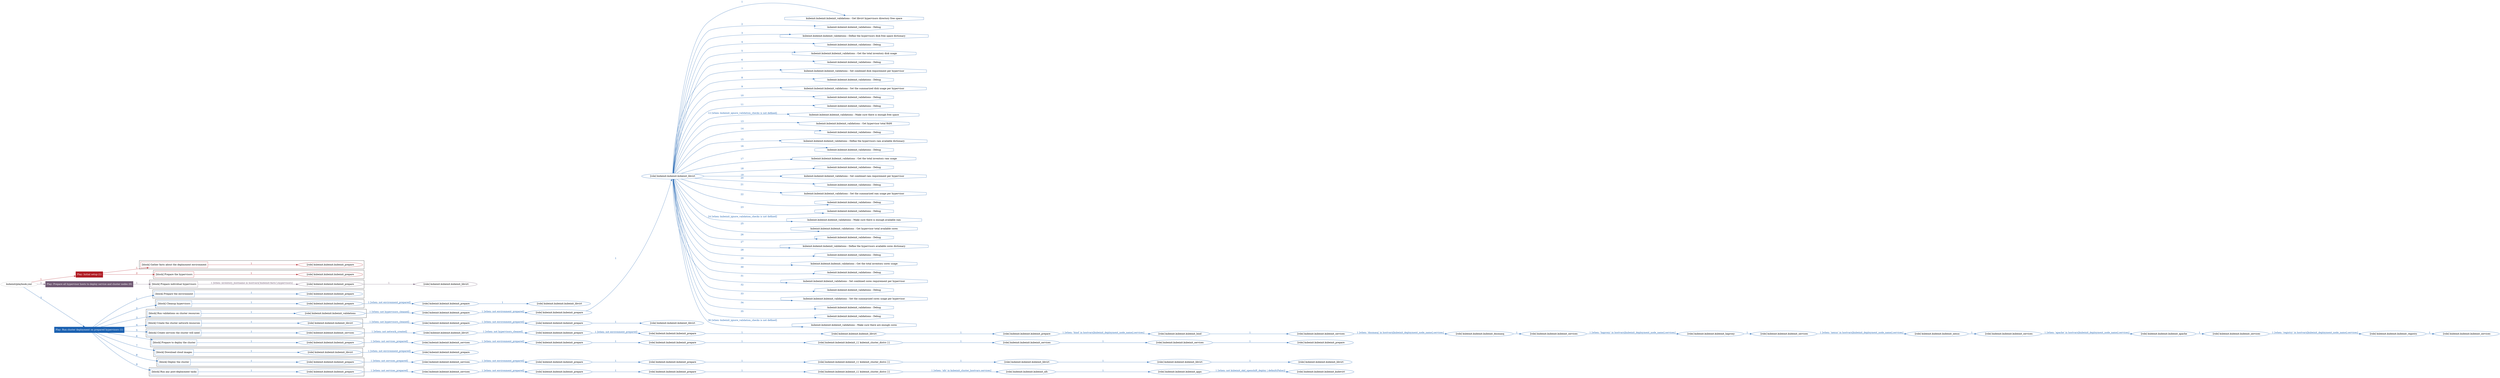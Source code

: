 digraph {
	graph [concentrate=true ordering=in rankdir=LR ratio=fill]
	edge [esep=5 sep=10]
	"kubeinit/playbook.yml" [id=root_node style=dotted]
	play_cd15b68b [label="Play: Initial setup (1)" color="#b01c24" fontcolor="#ffffff" id=play_cd15b68b shape=box style=filled tooltip=localhost]
	"kubeinit/playbook.yml" -> play_cd15b68b [label="1 " color="#b01c24" fontcolor="#b01c24" id=edge_e61a9db5 labeltooltip="1 " tooltip="1 "]
	subgraph "kubeinit.kubeinit.kubeinit_prepare" {
		role_d6d5bf27 [label="[role] kubeinit.kubeinit.kubeinit_prepare" color="#b01c24" id=role_d6d5bf27 tooltip="kubeinit.kubeinit.kubeinit_prepare"]
	}
	subgraph "kubeinit.kubeinit.kubeinit_prepare" {
		role_9f8ff17c [label="[role] kubeinit.kubeinit.kubeinit_prepare" color="#b01c24" id=role_9f8ff17c tooltip="kubeinit.kubeinit.kubeinit_prepare"]
	}
	subgraph "Play: Initial setup (1)" {
		play_cd15b68b -> block_a74622ad [label=1 color="#b01c24" fontcolor="#b01c24" id=edge_acd1cc40 labeltooltip=1 tooltip=1]
		subgraph cluster_block_a74622ad {
			block_a74622ad [label="[block] Gather facts about the deployment environment" color="#b01c24" id=block_a74622ad labeltooltip="Gather facts about the deployment environment" shape=box tooltip="Gather facts about the deployment environment"]
			block_a74622ad -> role_d6d5bf27 [label="1 " color="#b01c24" fontcolor="#b01c24" id=edge_306b10ec labeltooltip="1 " tooltip="1 "]
		}
		play_cd15b68b -> block_27d6cf87 [label=2 color="#b01c24" fontcolor="#b01c24" id=edge_a2b6adee labeltooltip=2 tooltip=2]
		subgraph cluster_block_27d6cf87 {
			block_27d6cf87 [label="[block] Prepare the hypervisors" color="#b01c24" id=block_27d6cf87 labeltooltip="Prepare the hypervisors" shape=box tooltip="Prepare the hypervisors"]
			block_27d6cf87 -> role_9f8ff17c [label="1 " color="#b01c24" fontcolor="#b01c24" id=edge_40840354 labeltooltip="1 " tooltip="1 "]
		}
	}
	play_e86b5f42 [label="Play: Prepare all hypervisor hosts to deploy service and cluster nodes (0)" color="#705973" fontcolor="#ffffff" id=play_e86b5f42 shape=box style=filled tooltip="Play: Prepare all hypervisor hosts to deploy service and cluster nodes (0)"]
	"kubeinit/playbook.yml" -> play_e86b5f42 [label="2 " color="#705973" fontcolor="#705973" id=edge_83b3fb8f labeltooltip="2 " tooltip="2 "]
	subgraph "kubeinit.kubeinit.kubeinit_libvirt" {
		role_8dcde951 [label="[role] kubeinit.kubeinit.kubeinit_libvirt" color="#705973" id=role_8dcde951 tooltip="kubeinit.kubeinit.kubeinit_libvirt"]
	}
	subgraph "kubeinit.kubeinit.kubeinit_prepare" {
		role_0211aac3 [label="[role] kubeinit.kubeinit.kubeinit_prepare" color="#705973" id=role_0211aac3 tooltip="kubeinit.kubeinit.kubeinit_prepare"]
		role_0211aac3 -> role_8dcde951 [label="1 " color="#705973" fontcolor="#705973" id=edge_fb5d049a labeltooltip="1 " tooltip="1 "]
	}
	subgraph "Play: Prepare all hypervisor hosts to deploy service and cluster nodes (0)" {
		play_e86b5f42 -> block_e21b3fa5 [label=1 color="#705973" fontcolor="#705973" id=edge_cce02cd3 labeltooltip=1 tooltip=1]
		subgraph cluster_block_e21b3fa5 {
			block_e21b3fa5 [label="[block] Prepare individual hypervisors" color="#705973" id=block_e21b3fa5 labeltooltip="Prepare individual hypervisors" shape=box tooltip="Prepare individual hypervisors"]
			block_e21b3fa5 -> role_0211aac3 [label="1 [when: inventory_hostname in hostvars['kubeinit-facts'].hypervisors]" color="#705973" fontcolor="#705973" id=edge_ce773875 labeltooltip="1 [when: inventory_hostname in hostvars['kubeinit-facts'].hypervisors]" tooltip="1 [when: inventory_hostname in hostvars['kubeinit-facts'].hypervisors]"]
		}
	}
	play_1faa9731 [label="Play: Run cluster deployment on prepared hypervisors (1)" color="#1b61b1" fontcolor="#ffffff" id=play_1faa9731 shape=box style=filled tooltip=localhost]
	"kubeinit/playbook.yml" -> play_1faa9731 [label="3 " color="#1b61b1" fontcolor="#1b61b1" id=edge_86a749ee labeltooltip="3 " tooltip="3 "]
	subgraph "kubeinit.kubeinit.kubeinit_prepare" {
		role_0a46218c [label="[role] kubeinit.kubeinit.kubeinit_prepare" color="#1b61b1" id=role_0a46218c tooltip="kubeinit.kubeinit.kubeinit_prepare"]
	}
	subgraph "kubeinit.kubeinit.kubeinit_libvirt" {
		role_c5b9c225 [label="[role] kubeinit.kubeinit.kubeinit_libvirt" color="#1b61b1" id=role_c5b9c225 tooltip="kubeinit.kubeinit.kubeinit_libvirt"]
	}
	subgraph "kubeinit.kubeinit.kubeinit_prepare" {
		role_097225b1 [label="[role] kubeinit.kubeinit.kubeinit_prepare" color="#1b61b1" id=role_097225b1 tooltip="kubeinit.kubeinit.kubeinit_prepare"]
		role_097225b1 -> role_c5b9c225 [label="1 " color="#1b61b1" fontcolor="#1b61b1" id=edge_fedce2f4 labeltooltip="1 " tooltip="1 "]
	}
	subgraph "kubeinit.kubeinit.kubeinit_prepare" {
		role_532dea85 [label="[role] kubeinit.kubeinit.kubeinit_prepare" color="#1b61b1" id=role_532dea85 tooltip="kubeinit.kubeinit.kubeinit_prepare"]
		role_532dea85 -> role_097225b1 [label="1 [when: not environment_prepared]" color="#1b61b1" fontcolor="#1b61b1" id=edge_56694072 labeltooltip="1 [when: not environment_prepared]" tooltip="1 [when: not environment_prepared]"]
	}
	subgraph "kubeinit.kubeinit.kubeinit_libvirt" {
		role_6f7dc25d [label="[role] kubeinit.kubeinit.kubeinit_libvirt" color="#1b61b1" id=role_6f7dc25d tooltip="kubeinit.kubeinit.kubeinit_libvirt"]
		task_5939b3af [label="kubeinit.kubeinit.kubeinit_validations : Get libvirt hypervisors directory free space" color="#1b61b1" id=task_5939b3af shape=octagon tooltip="kubeinit.kubeinit.kubeinit_validations : Get libvirt hypervisors directory free space"]
		role_6f7dc25d -> task_5939b3af [label="1 " color="#1b61b1" fontcolor="#1b61b1" id=edge_5325c180 labeltooltip="1 " tooltip="1 "]
		task_a683c094 [label="kubeinit.kubeinit.kubeinit_validations : Debug" color="#1b61b1" id=task_a683c094 shape=octagon tooltip="kubeinit.kubeinit.kubeinit_validations : Debug"]
		role_6f7dc25d -> task_a683c094 [label="2 " color="#1b61b1" fontcolor="#1b61b1" id=edge_d8cce4c5 labeltooltip="2 " tooltip="2 "]
		task_d052244d [label="kubeinit.kubeinit.kubeinit_validations : Define the hypervisors disk free space dictionary" color="#1b61b1" id=task_d052244d shape=octagon tooltip="kubeinit.kubeinit.kubeinit_validations : Define the hypervisors disk free space dictionary"]
		role_6f7dc25d -> task_d052244d [label="3 " color="#1b61b1" fontcolor="#1b61b1" id=edge_f9e7cff3 labeltooltip="3 " tooltip="3 "]
		task_6b221d3a [label="kubeinit.kubeinit.kubeinit_validations : Debug" color="#1b61b1" id=task_6b221d3a shape=octagon tooltip="kubeinit.kubeinit.kubeinit_validations : Debug"]
		role_6f7dc25d -> task_6b221d3a [label="4 " color="#1b61b1" fontcolor="#1b61b1" id=edge_bccefebc labeltooltip="4 " tooltip="4 "]
		task_73528154 [label="kubeinit.kubeinit.kubeinit_validations : Get the total inventory disk usage" color="#1b61b1" id=task_73528154 shape=octagon tooltip="kubeinit.kubeinit.kubeinit_validations : Get the total inventory disk usage"]
		role_6f7dc25d -> task_73528154 [label="5 " color="#1b61b1" fontcolor="#1b61b1" id=edge_68abc502 labeltooltip="5 " tooltip="5 "]
		task_ceaf092c [label="kubeinit.kubeinit.kubeinit_validations : Debug" color="#1b61b1" id=task_ceaf092c shape=octagon tooltip="kubeinit.kubeinit.kubeinit_validations : Debug"]
		role_6f7dc25d -> task_ceaf092c [label="6 " color="#1b61b1" fontcolor="#1b61b1" id=edge_1a9b957f labeltooltip="6 " tooltip="6 "]
		task_eed05ddf [label="kubeinit.kubeinit.kubeinit_validations : Set combined disk requirement per hypervisor" color="#1b61b1" id=task_eed05ddf shape=octagon tooltip="kubeinit.kubeinit.kubeinit_validations : Set combined disk requirement per hypervisor"]
		role_6f7dc25d -> task_eed05ddf [label="7 " color="#1b61b1" fontcolor="#1b61b1" id=edge_46a9c4bc labeltooltip="7 " tooltip="7 "]
		task_be49d3d5 [label="kubeinit.kubeinit.kubeinit_validations : Debug" color="#1b61b1" id=task_be49d3d5 shape=octagon tooltip="kubeinit.kubeinit.kubeinit_validations : Debug"]
		role_6f7dc25d -> task_be49d3d5 [label="8 " color="#1b61b1" fontcolor="#1b61b1" id=edge_56fa9f50 labeltooltip="8 " tooltip="8 "]
		task_20fcd81a [label="kubeinit.kubeinit.kubeinit_validations : Set the summarized disk usage per hypervisor" color="#1b61b1" id=task_20fcd81a shape=octagon tooltip="kubeinit.kubeinit.kubeinit_validations : Set the summarized disk usage per hypervisor"]
		role_6f7dc25d -> task_20fcd81a [label="9 " color="#1b61b1" fontcolor="#1b61b1" id=edge_124dba73 labeltooltip="9 " tooltip="9 "]
		task_10b9a76b [label="kubeinit.kubeinit.kubeinit_validations : Debug" color="#1b61b1" id=task_10b9a76b shape=octagon tooltip="kubeinit.kubeinit.kubeinit_validations : Debug"]
		role_6f7dc25d -> task_10b9a76b [label="10 " color="#1b61b1" fontcolor="#1b61b1" id=edge_a642a86c labeltooltip="10 " tooltip="10 "]
		task_90d7cf0b [label="kubeinit.kubeinit.kubeinit_validations : Debug" color="#1b61b1" id=task_90d7cf0b shape=octagon tooltip="kubeinit.kubeinit.kubeinit_validations : Debug"]
		role_6f7dc25d -> task_90d7cf0b [label="11 " color="#1b61b1" fontcolor="#1b61b1" id=edge_03d5156d labeltooltip="11 " tooltip="11 "]
		task_3315f1f0 [label="kubeinit.kubeinit.kubeinit_validations : Make sure there is enough free space" color="#1b61b1" id=task_3315f1f0 shape=octagon tooltip="kubeinit.kubeinit.kubeinit_validations : Make sure there is enough free space"]
		role_6f7dc25d -> task_3315f1f0 [label="12 [when: kubeinit_ignore_validation_checks is not defined]" color="#1b61b1" fontcolor="#1b61b1" id=edge_9bb6fc3c labeltooltip="12 [when: kubeinit_ignore_validation_checks is not defined]" tooltip="12 [when: kubeinit_ignore_validation_checks is not defined]"]
		task_8a05dff8 [label="kubeinit.kubeinit.kubeinit_validations : Get hypervisor total RAM" color="#1b61b1" id=task_8a05dff8 shape=octagon tooltip="kubeinit.kubeinit.kubeinit_validations : Get hypervisor total RAM"]
		role_6f7dc25d -> task_8a05dff8 [label="13 " color="#1b61b1" fontcolor="#1b61b1" id=edge_4704d7a6 labeltooltip="13 " tooltip="13 "]
		task_e57e18fb [label="kubeinit.kubeinit.kubeinit_validations : Debug" color="#1b61b1" id=task_e57e18fb shape=octagon tooltip="kubeinit.kubeinit.kubeinit_validations : Debug"]
		role_6f7dc25d -> task_e57e18fb [label="14 " color="#1b61b1" fontcolor="#1b61b1" id=edge_20fbb044 labeltooltip="14 " tooltip="14 "]
		task_71e636bd [label="kubeinit.kubeinit.kubeinit_validations : Define the hypervisors ram available dictionary" color="#1b61b1" id=task_71e636bd shape=octagon tooltip="kubeinit.kubeinit.kubeinit_validations : Define the hypervisors ram available dictionary"]
		role_6f7dc25d -> task_71e636bd [label="15 " color="#1b61b1" fontcolor="#1b61b1" id=edge_7a2ecb87 labeltooltip="15 " tooltip="15 "]
		task_db62196f [label="kubeinit.kubeinit.kubeinit_validations : Debug" color="#1b61b1" id=task_db62196f shape=octagon tooltip="kubeinit.kubeinit.kubeinit_validations : Debug"]
		role_6f7dc25d -> task_db62196f [label="16 " color="#1b61b1" fontcolor="#1b61b1" id=edge_a3db8323 labeltooltip="16 " tooltip="16 "]
		task_fd30a237 [label="kubeinit.kubeinit.kubeinit_validations : Get the total inventory ram usage" color="#1b61b1" id=task_fd30a237 shape=octagon tooltip="kubeinit.kubeinit.kubeinit_validations : Get the total inventory ram usage"]
		role_6f7dc25d -> task_fd30a237 [label="17 " color="#1b61b1" fontcolor="#1b61b1" id=edge_85986845 labeltooltip="17 " tooltip="17 "]
		task_562adfac [label="kubeinit.kubeinit.kubeinit_validations : Debug" color="#1b61b1" id=task_562adfac shape=octagon tooltip="kubeinit.kubeinit.kubeinit_validations : Debug"]
		role_6f7dc25d -> task_562adfac [label="18 " color="#1b61b1" fontcolor="#1b61b1" id=edge_3b618d5f labeltooltip="18 " tooltip="18 "]
		task_719aeda3 [label="kubeinit.kubeinit.kubeinit_validations : Set combined ram requirement per hypervisor" color="#1b61b1" id=task_719aeda3 shape=octagon tooltip="kubeinit.kubeinit.kubeinit_validations : Set combined ram requirement per hypervisor"]
		role_6f7dc25d -> task_719aeda3 [label="19 " color="#1b61b1" fontcolor="#1b61b1" id=edge_7eb53196 labeltooltip="19 " tooltip="19 "]
		task_3f2cb509 [label="kubeinit.kubeinit.kubeinit_validations : Debug" color="#1b61b1" id=task_3f2cb509 shape=octagon tooltip="kubeinit.kubeinit.kubeinit_validations : Debug"]
		role_6f7dc25d -> task_3f2cb509 [label="20 " color="#1b61b1" fontcolor="#1b61b1" id=edge_a2463619 labeltooltip="20 " tooltip="20 "]
		task_e5fca341 [label="kubeinit.kubeinit.kubeinit_validations : Set the summarized ram usage per hypervisor" color="#1b61b1" id=task_e5fca341 shape=octagon tooltip="kubeinit.kubeinit.kubeinit_validations : Set the summarized ram usage per hypervisor"]
		role_6f7dc25d -> task_e5fca341 [label="21 " color="#1b61b1" fontcolor="#1b61b1" id=edge_8a745095 labeltooltip="21 " tooltip="21 "]
		task_dc694590 [label="kubeinit.kubeinit.kubeinit_validations : Debug" color="#1b61b1" id=task_dc694590 shape=octagon tooltip="kubeinit.kubeinit.kubeinit_validations : Debug"]
		role_6f7dc25d -> task_dc694590 [label="22 " color="#1b61b1" fontcolor="#1b61b1" id=edge_e7c2559a labeltooltip="22 " tooltip="22 "]
		task_0924bf04 [label="kubeinit.kubeinit.kubeinit_validations : Debug" color="#1b61b1" id=task_0924bf04 shape=octagon tooltip="kubeinit.kubeinit.kubeinit_validations : Debug"]
		role_6f7dc25d -> task_0924bf04 [label="23 " color="#1b61b1" fontcolor="#1b61b1" id=edge_1068b73d labeltooltip="23 " tooltip="23 "]
		task_98608484 [label="kubeinit.kubeinit.kubeinit_validations : Make sure there is enough available ram" color="#1b61b1" id=task_98608484 shape=octagon tooltip="kubeinit.kubeinit.kubeinit_validations : Make sure there is enough available ram"]
		role_6f7dc25d -> task_98608484 [label="24 [when: kubeinit_ignore_validation_checks is not defined]" color="#1b61b1" fontcolor="#1b61b1" id=edge_b3bdbd1b labeltooltip="24 [when: kubeinit_ignore_validation_checks is not defined]" tooltip="24 [when: kubeinit_ignore_validation_checks is not defined]"]
		task_e581af15 [label="kubeinit.kubeinit.kubeinit_validations : Get hypervisor total available cores" color="#1b61b1" id=task_e581af15 shape=octagon tooltip="kubeinit.kubeinit.kubeinit_validations : Get hypervisor total available cores"]
		role_6f7dc25d -> task_e581af15 [label="25 " color="#1b61b1" fontcolor="#1b61b1" id=edge_bf5e4172 labeltooltip="25 " tooltip="25 "]
		task_84bfad99 [label="kubeinit.kubeinit.kubeinit_validations : Debug" color="#1b61b1" id=task_84bfad99 shape=octagon tooltip="kubeinit.kubeinit.kubeinit_validations : Debug"]
		role_6f7dc25d -> task_84bfad99 [label="26 " color="#1b61b1" fontcolor="#1b61b1" id=edge_caf86460 labeltooltip="26 " tooltip="26 "]
		task_194ea60e [label="kubeinit.kubeinit.kubeinit_validations : Define the hypervisors available cores dictionary" color="#1b61b1" id=task_194ea60e shape=octagon tooltip="kubeinit.kubeinit.kubeinit_validations : Define the hypervisors available cores dictionary"]
		role_6f7dc25d -> task_194ea60e [label="27 " color="#1b61b1" fontcolor="#1b61b1" id=edge_13a1b4c1 labeltooltip="27 " tooltip="27 "]
		task_3fd5f7c7 [label="kubeinit.kubeinit.kubeinit_validations : Debug" color="#1b61b1" id=task_3fd5f7c7 shape=octagon tooltip="kubeinit.kubeinit.kubeinit_validations : Debug"]
		role_6f7dc25d -> task_3fd5f7c7 [label="28 " color="#1b61b1" fontcolor="#1b61b1" id=edge_a91446ce labeltooltip="28 " tooltip="28 "]
		task_90ec0e20 [label="kubeinit.kubeinit.kubeinit_validations : Get the total inventory cores usage" color="#1b61b1" id=task_90ec0e20 shape=octagon tooltip="kubeinit.kubeinit.kubeinit_validations : Get the total inventory cores usage"]
		role_6f7dc25d -> task_90ec0e20 [label="29 " color="#1b61b1" fontcolor="#1b61b1" id=edge_5ce5f2eb labeltooltip="29 " tooltip="29 "]
		task_79e1f98e [label="kubeinit.kubeinit.kubeinit_validations : Debug" color="#1b61b1" id=task_79e1f98e shape=octagon tooltip="kubeinit.kubeinit.kubeinit_validations : Debug"]
		role_6f7dc25d -> task_79e1f98e [label="30 " color="#1b61b1" fontcolor="#1b61b1" id=edge_dd070c85 labeltooltip="30 " tooltip="30 "]
		task_e7f6f213 [label="kubeinit.kubeinit.kubeinit_validations : Set combined cores requirement per hypervisor" color="#1b61b1" id=task_e7f6f213 shape=octagon tooltip="kubeinit.kubeinit.kubeinit_validations : Set combined cores requirement per hypervisor"]
		role_6f7dc25d -> task_e7f6f213 [label="31 " color="#1b61b1" fontcolor="#1b61b1" id=edge_81168c82 labeltooltip="31 " tooltip="31 "]
		task_4762585d [label="kubeinit.kubeinit.kubeinit_validations : Debug" color="#1b61b1" id=task_4762585d shape=octagon tooltip="kubeinit.kubeinit.kubeinit_validations : Debug"]
		role_6f7dc25d -> task_4762585d [label="32 " color="#1b61b1" fontcolor="#1b61b1" id=edge_f7cb6a50 labeltooltip="32 " tooltip="32 "]
		task_ad458b26 [label="kubeinit.kubeinit.kubeinit_validations : Set the summarized cores usage per hypervisor" color="#1b61b1" id=task_ad458b26 shape=octagon tooltip="kubeinit.kubeinit.kubeinit_validations : Set the summarized cores usage per hypervisor"]
		role_6f7dc25d -> task_ad458b26 [label="33 " color="#1b61b1" fontcolor="#1b61b1" id=edge_d69d219b labeltooltip="33 " tooltip="33 "]
		task_ac5ef50f [label="kubeinit.kubeinit.kubeinit_validations : Debug" color="#1b61b1" id=task_ac5ef50f shape=octagon tooltip="kubeinit.kubeinit.kubeinit_validations : Debug"]
		role_6f7dc25d -> task_ac5ef50f [label="34 " color="#1b61b1" fontcolor="#1b61b1" id=edge_62e47436 labeltooltip="34 " tooltip="34 "]
		task_a0f8f4bb [label="kubeinit.kubeinit.kubeinit_validations : Debug" color="#1b61b1" id=task_a0f8f4bb shape=octagon tooltip="kubeinit.kubeinit.kubeinit_validations : Debug"]
		role_6f7dc25d -> task_a0f8f4bb [label="35 " color="#1b61b1" fontcolor="#1b61b1" id=edge_0d8827e4 labeltooltip="35 " tooltip="35 "]
		task_da2b7f57 [label="kubeinit.kubeinit.kubeinit_validations : Make sure there are enough cores" color="#1b61b1" id=task_da2b7f57 shape=octagon tooltip="kubeinit.kubeinit.kubeinit_validations : Make sure there are enough cores"]
		role_6f7dc25d -> task_da2b7f57 [label="36 [when: kubeinit_ignore_validation_checks is not defined]" color="#1b61b1" fontcolor="#1b61b1" id=edge_65c62500 labeltooltip="36 [when: kubeinit_ignore_validation_checks is not defined]" tooltip="36 [when: kubeinit_ignore_validation_checks is not defined]"]
	}
	subgraph "kubeinit.kubeinit.kubeinit_prepare" {
		role_da3472ea [label="[role] kubeinit.kubeinit.kubeinit_prepare" color="#1b61b1" id=role_da3472ea tooltip="kubeinit.kubeinit.kubeinit_prepare"]
		role_da3472ea -> role_6f7dc25d [label="1 " color="#1b61b1" fontcolor="#1b61b1" id=edge_0c41635c labeltooltip="1 " tooltip="1 "]
	}
	subgraph "kubeinit.kubeinit.kubeinit_prepare" {
		role_398ae71c [label="[role] kubeinit.kubeinit.kubeinit_prepare" color="#1b61b1" id=role_398ae71c tooltip="kubeinit.kubeinit.kubeinit_prepare"]
		role_398ae71c -> role_da3472ea [label="1 [when: not environment_prepared]" color="#1b61b1" fontcolor="#1b61b1" id=edge_64159534 labeltooltip="1 [when: not environment_prepared]" tooltip="1 [when: not environment_prepared]"]
	}
	subgraph "kubeinit.kubeinit.kubeinit_validations" {
		role_15d3f00b [label="[role] kubeinit.kubeinit.kubeinit_validations" color="#1b61b1" id=role_15d3f00b tooltip="kubeinit.kubeinit.kubeinit_validations"]
		role_15d3f00b -> role_398ae71c [label="1 [when: not hypervisors_cleaned]" color="#1b61b1" fontcolor="#1b61b1" id=edge_9890ff3b labeltooltip="1 [when: not hypervisors_cleaned]" tooltip="1 [when: not hypervisors_cleaned]"]
	}
	subgraph "kubeinit.kubeinit.kubeinit_libvirt" {
		role_3258ec8b [label="[role] kubeinit.kubeinit.kubeinit_libvirt" color="#1b61b1" id=role_3258ec8b tooltip="kubeinit.kubeinit.kubeinit_libvirt"]
	}
	subgraph "kubeinit.kubeinit.kubeinit_prepare" {
		role_87cf45ab [label="[role] kubeinit.kubeinit.kubeinit_prepare" color="#1b61b1" id=role_87cf45ab tooltip="kubeinit.kubeinit.kubeinit_prepare"]
		role_87cf45ab -> role_3258ec8b [label="1 " color="#1b61b1" fontcolor="#1b61b1" id=edge_6649e32d labeltooltip="1 " tooltip="1 "]
	}
	subgraph "kubeinit.kubeinit.kubeinit_prepare" {
		role_b698fdf3 [label="[role] kubeinit.kubeinit.kubeinit_prepare" color="#1b61b1" id=role_b698fdf3 tooltip="kubeinit.kubeinit.kubeinit_prepare"]
		role_b698fdf3 -> role_87cf45ab [label="1 [when: not environment_prepared]" color="#1b61b1" fontcolor="#1b61b1" id=edge_074436f0 labeltooltip="1 [when: not environment_prepared]" tooltip="1 [when: not environment_prepared]"]
	}
	subgraph "kubeinit.kubeinit.kubeinit_libvirt" {
		role_4a76d7cf [label="[role] kubeinit.kubeinit.kubeinit_libvirt" color="#1b61b1" id=role_4a76d7cf tooltip="kubeinit.kubeinit.kubeinit_libvirt"]
		role_4a76d7cf -> role_b698fdf3 [label="1 [when: not hypervisors_cleaned]" color="#1b61b1" fontcolor="#1b61b1" id=edge_6fddd081 labeltooltip="1 [when: not hypervisors_cleaned]" tooltip="1 [when: not hypervisors_cleaned]"]
	}
	subgraph "kubeinit.kubeinit.kubeinit_services" {
		role_a038b494 [label="[role] kubeinit.kubeinit.kubeinit_services" color="#1b61b1" id=role_a038b494 tooltip="kubeinit.kubeinit.kubeinit_services"]
	}
	subgraph "kubeinit.kubeinit.kubeinit_registry" {
		role_146d6341 [label="[role] kubeinit.kubeinit.kubeinit_registry" color="#1b61b1" id=role_146d6341 tooltip="kubeinit.kubeinit.kubeinit_registry"]
		role_146d6341 -> role_a038b494 [label="1 " color="#1b61b1" fontcolor="#1b61b1" id=edge_202c7df4 labeltooltip="1 " tooltip="1 "]
	}
	subgraph "kubeinit.kubeinit.kubeinit_services" {
		role_b1b9f72f [label="[role] kubeinit.kubeinit.kubeinit_services" color="#1b61b1" id=role_b1b9f72f tooltip="kubeinit.kubeinit.kubeinit_services"]
		role_b1b9f72f -> role_146d6341 [label="1 [when: 'registry' in hostvars[kubeinit_deployment_node_name].services]" color="#1b61b1" fontcolor="#1b61b1" id=edge_a6becd64 labeltooltip="1 [when: 'registry' in hostvars[kubeinit_deployment_node_name].services]" tooltip="1 [when: 'registry' in hostvars[kubeinit_deployment_node_name].services]"]
	}
	subgraph "kubeinit.kubeinit.kubeinit_apache" {
		role_ec3ae55e [label="[role] kubeinit.kubeinit.kubeinit_apache" color="#1b61b1" id=role_ec3ae55e tooltip="kubeinit.kubeinit.kubeinit_apache"]
		role_ec3ae55e -> role_b1b9f72f [label="1 " color="#1b61b1" fontcolor="#1b61b1" id=edge_d9514f37 labeltooltip="1 " tooltip="1 "]
	}
	subgraph "kubeinit.kubeinit.kubeinit_services" {
		role_781cf5ad [label="[role] kubeinit.kubeinit.kubeinit_services" color="#1b61b1" id=role_781cf5ad tooltip="kubeinit.kubeinit.kubeinit_services"]
		role_781cf5ad -> role_ec3ae55e [label="1 [when: 'apache' in hostvars[kubeinit_deployment_node_name].services]" color="#1b61b1" fontcolor="#1b61b1" id=edge_94eba65d labeltooltip="1 [when: 'apache' in hostvars[kubeinit_deployment_node_name].services]" tooltip="1 [when: 'apache' in hostvars[kubeinit_deployment_node_name].services]"]
	}
	subgraph "kubeinit.kubeinit.kubeinit_nexus" {
		role_0fc94d18 [label="[role] kubeinit.kubeinit.kubeinit_nexus" color="#1b61b1" id=role_0fc94d18 tooltip="kubeinit.kubeinit.kubeinit_nexus"]
		role_0fc94d18 -> role_781cf5ad [label="1 " color="#1b61b1" fontcolor="#1b61b1" id=edge_c2e9c175 labeltooltip="1 " tooltip="1 "]
	}
	subgraph "kubeinit.kubeinit.kubeinit_services" {
		role_94c923fd [label="[role] kubeinit.kubeinit.kubeinit_services" color="#1b61b1" id=role_94c923fd tooltip="kubeinit.kubeinit.kubeinit_services"]
		role_94c923fd -> role_0fc94d18 [label="1 [when: 'nexus' in hostvars[kubeinit_deployment_node_name].services]" color="#1b61b1" fontcolor="#1b61b1" id=edge_f4c762f8 labeltooltip="1 [when: 'nexus' in hostvars[kubeinit_deployment_node_name].services]" tooltip="1 [when: 'nexus' in hostvars[kubeinit_deployment_node_name].services]"]
	}
	subgraph "kubeinit.kubeinit.kubeinit_haproxy" {
		role_13601c14 [label="[role] kubeinit.kubeinit.kubeinit_haproxy" color="#1b61b1" id=role_13601c14 tooltip="kubeinit.kubeinit.kubeinit_haproxy"]
		role_13601c14 -> role_94c923fd [label="1 " color="#1b61b1" fontcolor="#1b61b1" id=edge_a0edf77f labeltooltip="1 " tooltip="1 "]
	}
	subgraph "kubeinit.kubeinit.kubeinit_services" {
		role_05d9aa35 [label="[role] kubeinit.kubeinit.kubeinit_services" color="#1b61b1" id=role_05d9aa35 tooltip="kubeinit.kubeinit.kubeinit_services"]
		role_05d9aa35 -> role_13601c14 [label="1 [when: 'haproxy' in hostvars[kubeinit_deployment_node_name].services]" color="#1b61b1" fontcolor="#1b61b1" id=edge_bb34f592 labeltooltip="1 [when: 'haproxy' in hostvars[kubeinit_deployment_node_name].services]" tooltip="1 [when: 'haproxy' in hostvars[kubeinit_deployment_node_name].services]"]
	}
	subgraph "kubeinit.kubeinit.kubeinit_dnsmasq" {
		role_d21e7573 [label="[role] kubeinit.kubeinit.kubeinit_dnsmasq" color="#1b61b1" id=role_d21e7573 tooltip="kubeinit.kubeinit.kubeinit_dnsmasq"]
		role_d21e7573 -> role_05d9aa35 [label="1 " color="#1b61b1" fontcolor="#1b61b1" id=edge_30d3e3f2 labeltooltip="1 " tooltip="1 "]
	}
	subgraph "kubeinit.kubeinit.kubeinit_services" {
		role_717ed813 [label="[role] kubeinit.kubeinit.kubeinit_services" color="#1b61b1" id=role_717ed813 tooltip="kubeinit.kubeinit.kubeinit_services"]
		role_717ed813 -> role_d21e7573 [label="1 [when: 'dnsmasq' in hostvars[kubeinit_deployment_node_name].services]" color="#1b61b1" fontcolor="#1b61b1" id=edge_aa11466a labeltooltip="1 [when: 'dnsmasq' in hostvars[kubeinit_deployment_node_name].services]" tooltip="1 [when: 'dnsmasq' in hostvars[kubeinit_deployment_node_name].services]"]
	}
	subgraph "kubeinit.kubeinit.kubeinit_bind" {
		role_7282a35b [label="[role] kubeinit.kubeinit.kubeinit_bind" color="#1b61b1" id=role_7282a35b tooltip="kubeinit.kubeinit.kubeinit_bind"]
		role_7282a35b -> role_717ed813 [label="1 " color="#1b61b1" fontcolor="#1b61b1" id=edge_406579d0 labeltooltip="1 " tooltip="1 "]
	}
	subgraph "kubeinit.kubeinit.kubeinit_prepare" {
		role_a5fe4715 [label="[role] kubeinit.kubeinit.kubeinit_prepare" color="#1b61b1" id=role_a5fe4715 tooltip="kubeinit.kubeinit.kubeinit_prepare"]
		role_a5fe4715 -> role_7282a35b [label="1 [when: 'bind' in hostvars[kubeinit_deployment_node_name].services]" color="#1b61b1" fontcolor="#1b61b1" id=edge_c5d82d78 labeltooltip="1 [when: 'bind' in hostvars[kubeinit_deployment_node_name].services]" tooltip="1 [when: 'bind' in hostvars[kubeinit_deployment_node_name].services]"]
	}
	subgraph "kubeinit.kubeinit.kubeinit_libvirt" {
		role_a850e37d [label="[role] kubeinit.kubeinit.kubeinit_libvirt" color="#1b61b1" id=role_a850e37d tooltip="kubeinit.kubeinit.kubeinit_libvirt"]
		role_a850e37d -> role_a5fe4715 [label="1 " color="#1b61b1" fontcolor="#1b61b1" id=edge_e2e53ade labeltooltip="1 " tooltip="1 "]
	}
	subgraph "kubeinit.kubeinit.kubeinit_prepare" {
		role_18d53b59 [label="[role] kubeinit.kubeinit.kubeinit_prepare" color="#1b61b1" id=role_18d53b59 tooltip="kubeinit.kubeinit.kubeinit_prepare"]
		role_18d53b59 -> role_a850e37d [label="1 " color="#1b61b1" fontcolor="#1b61b1" id=edge_7dcbe6bf labeltooltip="1 " tooltip="1 "]
	}
	subgraph "kubeinit.kubeinit.kubeinit_prepare" {
		role_33dc0936 [label="[role] kubeinit.kubeinit.kubeinit_prepare" color="#1b61b1" id=role_33dc0936 tooltip="kubeinit.kubeinit.kubeinit_prepare"]
		role_33dc0936 -> role_18d53b59 [label="1 [when: not environment_prepared]" color="#1b61b1" fontcolor="#1b61b1" id=edge_a8766f45 labeltooltip="1 [when: not environment_prepared]" tooltip="1 [when: not environment_prepared]"]
	}
	subgraph "kubeinit.kubeinit.kubeinit_libvirt" {
		role_be33f8a0 [label="[role] kubeinit.kubeinit.kubeinit_libvirt" color="#1b61b1" id=role_be33f8a0 tooltip="kubeinit.kubeinit.kubeinit_libvirt"]
		role_be33f8a0 -> role_33dc0936 [label="1 [when: not hypervisors_cleaned]" color="#1b61b1" fontcolor="#1b61b1" id=edge_92d40fc7 labeltooltip="1 [when: not hypervisors_cleaned]" tooltip="1 [when: not hypervisors_cleaned]"]
	}
	subgraph "kubeinit.kubeinit.kubeinit_services" {
		role_a0de920b [label="[role] kubeinit.kubeinit.kubeinit_services" color="#1b61b1" id=role_a0de920b tooltip="kubeinit.kubeinit.kubeinit_services"]
		role_a0de920b -> role_be33f8a0 [label="1 [when: not network_created]" color="#1b61b1" fontcolor="#1b61b1" id=edge_11b9c11b labeltooltip="1 [when: not network_created]" tooltip="1 [when: not network_created]"]
	}
	subgraph "kubeinit.kubeinit.kubeinit_prepare" {
		role_b4249b99 [label="[role] kubeinit.kubeinit.kubeinit_prepare" color="#1b61b1" id=role_b4249b99 tooltip="kubeinit.kubeinit.kubeinit_prepare"]
	}
	subgraph "kubeinit.kubeinit.kubeinit_services" {
		role_e354d3ea [label="[role] kubeinit.kubeinit.kubeinit_services" color="#1b61b1" id=role_e354d3ea tooltip="kubeinit.kubeinit.kubeinit_services"]
		role_e354d3ea -> role_b4249b99 [label="1 " color="#1b61b1" fontcolor="#1b61b1" id=edge_e2664099 labeltooltip="1 " tooltip="1 "]
	}
	subgraph "kubeinit.kubeinit.kubeinit_services" {
		role_e7958277 [label="[role] kubeinit.kubeinit.kubeinit_services" color="#1b61b1" id=role_e7958277 tooltip="kubeinit.kubeinit.kubeinit_services"]
		role_e7958277 -> role_e354d3ea [label="1 " color="#1b61b1" fontcolor="#1b61b1" id=edge_87d3f0bd labeltooltip="1 " tooltip="1 "]
	}
	subgraph "kubeinit.kubeinit.kubeinit_{{ kubeinit_cluster_distro }}" {
		role_f5ef9046 [label="[role] kubeinit.kubeinit.kubeinit_{{ kubeinit_cluster_distro }}" color="#1b61b1" id=role_f5ef9046 tooltip="kubeinit.kubeinit.kubeinit_{{ kubeinit_cluster_distro }}"]
		role_f5ef9046 -> role_e7958277 [label="1 " color="#1b61b1" fontcolor="#1b61b1" id=edge_815a1615 labeltooltip="1 " tooltip="1 "]
	}
	subgraph "kubeinit.kubeinit.kubeinit_prepare" {
		role_dbbf92db [label="[role] kubeinit.kubeinit.kubeinit_prepare" color="#1b61b1" id=role_dbbf92db tooltip="kubeinit.kubeinit.kubeinit_prepare"]
		role_dbbf92db -> role_f5ef9046 [label="1 " color="#1b61b1" fontcolor="#1b61b1" id=edge_2a6ff086 labeltooltip="1 " tooltip="1 "]
	}
	subgraph "kubeinit.kubeinit.kubeinit_prepare" {
		role_288f7198 [label="[role] kubeinit.kubeinit.kubeinit_prepare" color="#1b61b1" id=role_288f7198 tooltip="kubeinit.kubeinit.kubeinit_prepare"]
		role_288f7198 -> role_dbbf92db [label="1 " color="#1b61b1" fontcolor="#1b61b1" id=edge_f5e0267b labeltooltip="1 " tooltip="1 "]
	}
	subgraph "kubeinit.kubeinit.kubeinit_services" {
		role_1b92e08e [label="[role] kubeinit.kubeinit.kubeinit_services" color="#1b61b1" id=role_1b92e08e tooltip="kubeinit.kubeinit.kubeinit_services"]
		role_1b92e08e -> role_288f7198 [label="1 [when: not environment_prepared]" color="#1b61b1" fontcolor="#1b61b1" id=edge_2bd05099 labeltooltip="1 [when: not environment_prepared]" tooltip="1 [when: not environment_prepared]"]
	}
	subgraph "kubeinit.kubeinit.kubeinit_prepare" {
		role_87df58c2 [label="[role] kubeinit.kubeinit.kubeinit_prepare" color="#1b61b1" id=role_87df58c2 tooltip="kubeinit.kubeinit.kubeinit_prepare"]
		role_87df58c2 -> role_1b92e08e [label="1 [when: not services_prepared]" color="#1b61b1" fontcolor="#1b61b1" id=edge_b891612e labeltooltip="1 [when: not services_prepared]" tooltip="1 [when: not services_prepared]"]
	}
	subgraph "kubeinit.kubeinit.kubeinit_prepare" {
		role_dc667881 [label="[role] kubeinit.kubeinit.kubeinit_prepare" color="#1b61b1" id=role_dc667881 tooltip="kubeinit.kubeinit.kubeinit_prepare"]
	}
	subgraph "kubeinit.kubeinit.kubeinit_libvirt" {
		role_22c9eaf5 [label="[role] kubeinit.kubeinit.kubeinit_libvirt" color="#1b61b1" id=role_22c9eaf5 tooltip="kubeinit.kubeinit.kubeinit_libvirt"]
		role_22c9eaf5 -> role_dc667881 [label="1 [when: not environment_prepared]" color="#1b61b1" fontcolor="#1b61b1" id=edge_051e4d23 labeltooltip="1 [when: not environment_prepared]" tooltip="1 [when: not environment_prepared]"]
	}
	subgraph "kubeinit.kubeinit.kubeinit_libvirt" {
		role_33e6397e [label="[role] kubeinit.kubeinit.kubeinit_libvirt" color="#1b61b1" id=role_33e6397e tooltip="kubeinit.kubeinit.kubeinit_libvirt"]
	}
	subgraph "kubeinit.kubeinit.kubeinit_libvirt" {
		role_88981117 [label="[role] kubeinit.kubeinit.kubeinit_libvirt" color="#1b61b1" id=role_88981117 tooltip="kubeinit.kubeinit.kubeinit_libvirt"]
		role_88981117 -> role_33e6397e [label="1 " color="#1b61b1" fontcolor="#1b61b1" id=edge_949e912b labeltooltip="1 " tooltip="1 "]
	}
	subgraph "kubeinit.kubeinit.kubeinit_libvirt" {
		role_8dfbb8f6 [label="[role] kubeinit.kubeinit.kubeinit_libvirt" color="#1b61b1" id=role_8dfbb8f6 tooltip="kubeinit.kubeinit.kubeinit_libvirt"]
		role_8dfbb8f6 -> role_88981117 [label="1 " color="#1b61b1" fontcolor="#1b61b1" id=edge_f04f87cd labeltooltip="1 " tooltip="1 "]
	}
	subgraph "kubeinit.kubeinit.kubeinit_{{ kubeinit_cluster_distro }}" {
		role_f1f154ff [label="[role] kubeinit.kubeinit.kubeinit_{{ kubeinit_cluster_distro }}" color="#1b61b1" id=role_f1f154ff tooltip="kubeinit.kubeinit.kubeinit_{{ kubeinit_cluster_distro }}"]
		role_f1f154ff -> role_8dfbb8f6 [label="1 " color="#1b61b1" fontcolor="#1b61b1" id=edge_c1e740aa labeltooltip="1 " tooltip="1 "]
	}
	subgraph "kubeinit.kubeinit.kubeinit_prepare" {
		role_472f709f [label="[role] kubeinit.kubeinit.kubeinit_prepare" color="#1b61b1" id=role_472f709f tooltip="kubeinit.kubeinit.kubeinit_prepare"]
		role_472f709f -> role_f1f154ff [label="1 " color="#1b61b1" fontcolor="#1b61b1" id=edge_41eae4f4 labeltooltip="1 " tooltip="1 "]
	}
	subgraph "kubeinit.kubeinit.kubeinit_prepare" {
		role_b37d1a5d [label="[role] kubeinit.kubeinit.kubeinit_prepare" color="#1b61b1" id=role_b37d1a5d tooltip="kubeinit.kubeinit.kubeinit_prepare"]
		role_b37d1a5d -> role_472f709f [label="1 " color="#1b61b1" fontcolor="#1b61b1" id=edge_4db72b3f labeltooltip="1 " tooltip="1 "]
	}
	subgraph "kubeinit.kubeinit.kubeinit_services" {
		role_30e8889c [label="[role] kubeinit.kubeinit.kubeinit_services" color="#1b61b1" id=role_30e8889c tooltip="kubeinit.kubeinit.kubeinit_services"]
		role_30e8889c -> role_b37d1a5d [label="1 [when: not environment_prepared]" color="#1b61b1" fontcolor="#1b61b1" id=edge_50d3a84c labeltooltip="1 [when: not environment_prepared]" tooltip="1 [when: not environment_prepared]"]
	}
	subgraph "kubeinit.kubeinit.kubeinit_prepare" {
		role_8af828fd [label="[role] kubeinit.kubeinit.kubeinit_prepare" color="#1b61b1" id=role_8af828fd tooltip="kubeinit.kubeinit.kubeinit_prepare"]
		role_8af828fd -> role_30e8889c [label="1 [when: not services_prepared]" color="#1b61b1" fontcolor="#1b61b1" id=edge_55d4df84 labeltooltip="1 [when: not services_prepared]" tooltip="1 [when: not services_prepared]"]
	}
	subgraph "kubeinit.kubeinit.kubeinit_kubevirt" {
		role_18dcd5d8 [label="[role] kubeinit.kubeinit.kubeinit_kubevirt" color="#1b61b1" id=role_18dcd5d8 tooltip="kubeinit.kubeinit.kubeinit_kubevirt"]
	}
	subgraph "kubeinit.kubeinit.kubeinit_apps" {
		role_128a6a11 [label="[role] kubeinit.kubeinit.kubeinit_apps" color="#1b61b1" id=role_128a6a11 tooltip="kubeinit.kubeinit.kubeinit_apps"]
		role_128a6a11 -> role_18dcd5d8 [label="1 [when: not kubeinit_okd_openshift_deploy | default(False)]" color="#1b61b1" fontcolor="#1b61b1" id=edge_026fb55b labeltooltip="1 [when: not kubeinit_okd_openshift_deploy | default(False)]" tooltip="1 [when: not kubeinit_okd_openshift_deploy | default(False)]"]
	}
	subgraph "kubeinit.kubeinit.kubeinit_nfs" {
		role_3c9ef6f4 [label="[role] kubeinit.kubeinit.kubeinit_nfs" color="#1b61b1" id=role_3c9ef6f4 tooltip="kubeinit.kubeinit.kubeinit_nfs"]
		role_3c9ef6f4 -> role_128a6a11 [label="1 " color="#1b61b1" fontcolor="#1b61b1" id=edge_e8c0d809 labeltooltip="1 " tooltip="1 "]
	}
	subgraph "kubeinit.kubeinit.kubeinit_{{ kubeinit_cluster_distro }}" {
		role_ce482c6e [label="[role] kubeinit.kubeinit.kubeinit_{{ kubeinit_cluster_distro }}" color="#1b61b1" id=role_ce482c6e tooltip="kubeinit.kubeinit.kubeinit_{{ kubeinit_cluster_distro }}"]
		role_ce482c6e -> role_3c9ef6f4 [label="1 [when: 'nfs' in kubeinit_cluster_hostvars.services]" color="#1b61b1" fontcolor="#1b61b1" id=edge_4a7cb18d labeltooltip="1 [when: 'nfs' in kubeinit_cluster_hostvars.services]" tooltip="1 [when: 'nfs' in kubeinit_cluster_hostvars.services]"]
	}
	subgraph "kubeinit.kubeinit.kubeinit_prepare" {
		role_bdff6492 [label="[role] kubeinit.kubeinit.kubeinit_prepare" color="#1b61b1" id=role_bdff6492 tooltip="kubeinit.kubeinit.kubeinit_prepare"]
		role_bdff6492 -> role_ce482c6e [label="1 " color="#1b61b1" fontcolor="#1b61b1" id=edge_40cfa795 labeltooltip="1 " tooltip="1 "]
	}
	subgraph "kubeinit.kubeinit.kubeinit_prepare" {
		role_ba495891 [label="[role] kubeinit.kubeinit.kubeinit_prepare" color="#1b61b1" id=role_ba495891 tooltip="kubeinit.kubeinit.kubeinit_prepare"]
		role_ba495891 -> role_bdff6492 [label="1 " color="#1b61b1" fontcolor="#1b61b1" id=edge_2730c462 labeltooltip="1 " tooltip="1 "]
	}
	subgraph "kubeinit.kubeinit.kubeinit_services" {
		role_084a97a2 [label="[role] kubeinit.kubeinit.kubeinit_services" color="#1b61b1" id=role_084a97a2 tooltip="kubeinit.kubeinit.kubeinit_services"]
		role_084a97a2 -> role_ba495891 [label="1 [when: not environment_prepared]" color="#1b61b1" fontcolor="#1b61b1" id=edge_3c5c9895 labeltooltip="1 [when: not environment_prepared]" tooltip="1 [when: not environment_prepared]"]
	}
	subgraph "kubeinit.kubeinit.kubeinit_prepare" {
		role_c3de6e59 [label="[role] kubeinit.kubeinit.kubeinit_prepare" color="#1b61b1" id=role_c3de6e59 tooltip="kubeinit.kubeinit.kubeinit_prepare"]
		role_c3de6e59 -> role_084a97a2 [label="1 [when: not services_prepared]" color="#1b61b1" fontcolor="#1b61b1" id=edge_6d652d6e labeltooltip="1 [when: not services_prepared]" tooltip="1 [when: not services_prepared]"]
	}
	subgraph "Play: Run cluster deployment on prepared hypervisors (1)" {
		play_1faa9731 -> block_5f3ff0c3 [label=1 color="#1b61b1" fontcolor="#1b61b1" id=edge_d3b640ff labeltooltip=1 tooltip=1]
		subgraph cluster_block_5f3ff0c3 {
			block_5f3ff0c3 [label="[block] Prepare the environment" color="#1b61b1" id=block_5f3ff0c3 labeltooltip="Prepare the environment" shape=box tooltip="Prepare the environment"]
			block_5f3ff0c3 -> role_0a46218c [label="1 " color="#1b61b1" fontcolor="#1b61b1" id=edge_516c7c94 labeltooltip="1 " tooltip="1 "]
		}
		play_1faa9731 -> block_5ec630da [label=2 color="#1b61b1" fontcolor="#1b61b1" id=edge_8f452902 labeltooltip=2 tooltip=2]
		subgraph cluster_block_5ec630da {
			block_5ec630da [label="[block] Cleanup hypervisors" color="#1b61b1" id=block_5ec630da labeltooltip="Cleanup hypervisors" shape=box tooltip="Cleanup hypervisors"]
			block_5ec630da -> role_532dea85 [label="1 " color="#1b61b1" fontcolor="#1b61b1" id=edge_2bad2500 labeltooltip="1 " tooltip="1 "]
		}
		play_1faa9731 -> block_2b4a239a [label=3 color="#1b61b1" fontcolor="#1b61b1" id=edge_3e9d6f44 labeltooltip=3 tooltip=3]
		subgraph cluster_block_2b4a239a {
			block_2b4a239a [label="[block] Run validations on cluster resources" color="#1b61b1" id=block_2b4a239a labeltooltip="Run validations on cluster resources" shape=box tooltip="Run validations on cluster resources"]
			block_2b4a239a -> role_15d3f00b [label="1 " color="#1b61b1" fontcolor="#1b61b1" id=edge_38581a10 labeltooltip="1 " tooltip="1 "]
		}
		play_1faa9731 -> block_f3b0b64a [label=4 color="#1b61b1" fontcolor="#1b61b1" id=edge_9eb93a1f labeltooltip=4 tooltip=4]
		subgraph cluster_block_f3b0b64a {
			block_f3b0b64a [label="[block] Create the cluster network resources" color="#1b61b1" id=block_f3b0b64a labeltooltip="Create the cluster network resources" shape=box tooltip="Create the cluster network resources"]
			block_f3b0b64a -> role_4a76d7cf [label="1 " color="#1b61b1" fontcolor="#1b61b1" id=edge_7ede26e4 labeltooltip="1 " tooltip="1 "]
		}
		play_1faa9731 -> block_03159a09 [label=5 color="#1b61b1" fontcolor="#1b61b1" id=edge_d1df5d85 labeltooltip=5 tooltip=5]
		subgraph cluster_block_03159a09 {
			block_03159a09 [label="[block] Create services the cluster will need" color="#1b61b1" id=block_03159a09 labeltooltip="Create services the cluster will need" shape=box tooltip="Create services the cluster will need"]
			block_03159a09 -> role_a0de920b [label="1 " color="#1b61b1" fontcolor="#1b61b1" id=edge_a3b3eef0 labeltooltip="1 " tooltip="1 "]
		}
		play_1faa9731 -> block_ea6f7640 [label=6 color="#1b61b1" fontcolor="#1b61b1" id=edge_b30c836b labeltooltip=6 tooltip=6]
		subgraph cluster_block_ea6f7640 {
			block_ea6f7640 [label="[block] Prepare to deploy the cluster" color="#1b61b1" id=block_ea6f7640 labeltooltip="Prepare to deploy the cluster" shape=box tooltip="Prepare to deploy the cluster"]
			block_ea6f7640 -> role_87df58c2 [label="1 " color="#1b61b1" fontcolor="#1b61b1" id=edge_08ae3b1d labeltooltip="1 " tooltip="1 "]
		}
		play_1faa9731 -> block_e95b2945 [label=7 color="#1b61b1" fontcolor="#1b61b1" id=edge_eb1c4ae7 labeltooltip=7 tooltip=7]
		subgraph cluster_block_e95b2945 {
			block_e95b2945 [label="[block] Download cloud images" color="#1b61b1" id=block_e95b2945 labeltooltip="Download cloud images" shape=box tooltip="Download cloud images"]
			block_e95b2945 -> role_22c9eaf5 [label="1 " color="#1b61b1" fontcolor="#1b61b1" id=edge_ef15bd61 labeltooltip="1 " tooltip="1 "]
		}
		play_1faa9731 -> block_435186cc [label=8 color="#1b61b1" fontcolor="#1b61b1" id=edge_591154a6 labeltooltip=8 tooltip=8]
		subgraph cluster_block_435186cc {
			block_435186cc [label="[block] Deploy the cluster" color="#1b61b1" id=block_435186cc labeltooltip="Deploy the cluster" shape=box tooltip="Deploy the cluster"]
			block_435186cc -> role_8af828fd [label="1 " color="#1b61b1" fontcolor="#1b61b1" id=edge_dbd6d8bb labeltooltip="1 " tooltip="1 "]
		}
		play_1faa9731 -> block_b5a76b1e [label=9 color="#1b61b1" fontcolor="#1b61b1" id=edge_2f14f993 labeltooltip=9 tooltip=9]
		subgraph cluster_block_b5a76b1e {
			block_b5a76b1e [label="[block] Run any post-deployment tasks" color="#1b61b1" id=block_b5a76b1e labeltooltip="Run any post-deployment tasks" shape=box tooltip="Run any post-deployment tasks"]
			block_b5a76b1e -> role_c3de6e59 [label="1 " color="#1b61b1" fontcolor="#1b61b1" id=edge_9ae7d1db labeltooltip="1 " tooltip="1 "]
		}
	}
}
